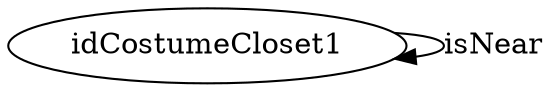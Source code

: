digraph  {
idCostumeCloset1 [node_type=entity_node, root=root];
idCostumeCloset1 -> idCostumeCloset1  [edge_type=relationship, label=isNear];
}
